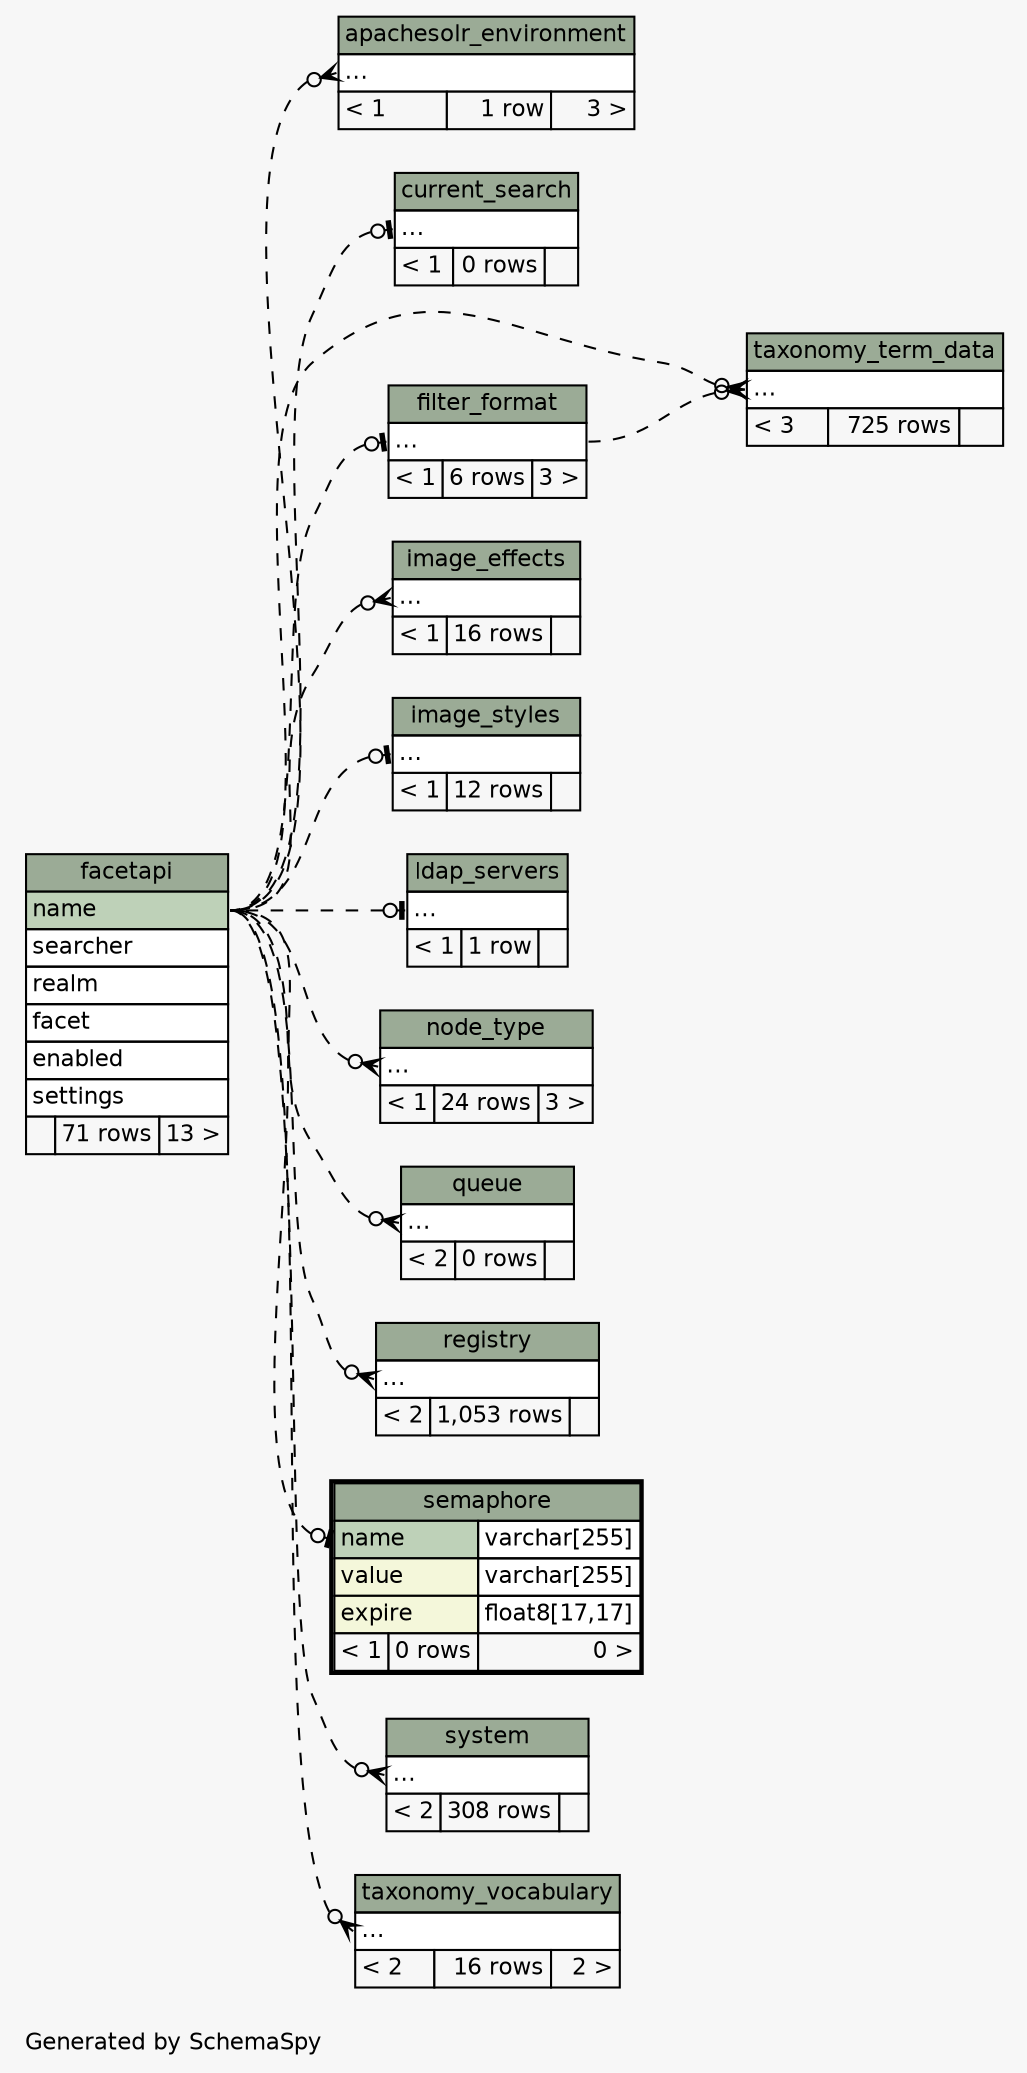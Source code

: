 // dot 2.30.1 on Mac OS X 10.8.3
// SchemaSpy rev 590
digraph "impliedTwoDegreesRelationshipsDiagram" {
  graph [
    rankdir="RL"
    bgcolor="#f7f7f7"
    label="\nGenerated by SchemaSpy"
    labeljust="l"
    nodesep="0.18"
    ranksep="0.46"
    fontname="Helvetica"
    fontsize="11"
  ];
  node [
    fontname="Helvetica"
    fontsize="11"
    shape="plaintext"
  ];
  edge [
    arrowsize="0.8"
  ];
  "apachesolr_environment":"elipses":w -> "facetapi":"name":e [arrowhead=none dir=back arrowtail=crowodot style=dashed];
  "current_search":"elipses":w -> "facetapi":"name":e [arrowhead=none dir=back arrowtail=teeodot style=dashed];
  "filter_format":"elipses":w -> "facetapi":"name":e [arrowhead=none dir=back arrowtail=teeodot style=dashed];
  "image_effects":"elipses":w -> "facetapi":"name":e [arrowhead=none dir=back arrowtail=crowodot style=dashed];
  "image_styles":"elipses":w -> "facetapi":"name":e [arrowhead=none dir=back arrowtail=teeodot style=dashed];
  "ldap_servers":"elipses":w -> "facetapi":"name":e [arrowhead=none dir=back arrowtail=teeodot style=dashed];
  "node_type":"elipses":w -> "facetapi":"name":e [arrowhead=none dir=back arrowtail=crowodot style=dashed];
  "queue":"elipses":w -> "facetapi":"name":e [arrowhead=none dir=back arrowtail=crowodot style=dashed];
  "registry":"elipses":w -> "facetapi":"name":e [arrowhead=none dir=back arrowtail=crowodot style=dashed];
  "semaphore":"name":w -> "facetapi":"name":e [arrowhead=none dir=back arrowtail=teeodot style=dashed];
  "system":"elipses":w -> "facetapi":"name":e [arrowhead=none dir=back arrowtail=crowodot style=dashed];
  "taxonomy_term_data":"elipses":w -> "filter_format":"elipses":e [arrowhead=none dir=back arrowtail=crowodot style=dashed];
  "taxonomy_term_data":"elipses":w -> "facetapi":"name":e [arrowhead=none dir=back arrowtail=crowodot style=dashed];
  "taxonomy_vocabulary":"elipses":w -> "facetapi":"name":e [arrowhead=none dir=back arrowtail=crowodot style=dashed];
  "apachesolr_environment" [
    label=<
    <TABLE BORDER="0" CELLBORDER="1" CELLSPACING="0" BGCOLOR="#ffffff">
      <TR><TD COLSPAN="3" BGCOLOR="#9bab96" ALIGN="CENTER">apachesolr_environment</TD></TR>
      <TR><TD PORT="elipses" COLSPAN="3" ALIGN="LEFT">...</TD></TR>
      <TR><TD ALIGN="LEFT" BGCOLOR="#f7f7f7">&lt; 1</TD><TD ALIGN="RIGHT" BGCOLOR="#f7f7f7">1 row</TD><TD ALIGN="RIGHT" BGCOLOR="#f7f7f7">3 &gt;</TD></TR>
    </TABLE>>
    URL="apachesolr_environment.html"
    tooltip="apachesolr_environment"
  ];
  "current_search" [
    label=<
    <TABLE BORDER="0" CELLBORDER="1" CELLSPACING="0" BGCOLOR="#ffffff">
      <TR><TD COLSPAN="3" BGCOLOR="#9bab96" ALIGN="CENTER">current_search</TD></TR>
      <TR><TD PORT="elipses" COLSPAN="3" ALIGN="LEFT">...</TD></TR>
      <TR><TD ALIGN="LEFT" BGCOLOR="#f7f7f7">&lt; 1</TD><TD ALIGN="RIGHT" BGCOLOR="#f7f7f7">0 rows</TD><TD ALIGN="RIGHT" BGCOLOR="#f7f7f7">  </TD></TR>
    </TABLE>>
    URL="current_search.html"
    tooltip="current_search"
  ];
  "facetapi" [
    label=<
    <TABLE BORDER="0" CELLBORDER="1" CELLSPACING="0" BGCOLOR="#ffffff">
      <TR><TD COLSPAN="3" BGCOLOR="#9bab96" ALIGN="CENTER">facetapi</TD></TR>
      <TR><TD PORT="name" COLSPAN="3" BGCOLOR="#bed1b8" ALIGN="LEFT">name</TD></TR>
      <TR><TD PORT="searcher" COLSPAN="3" ALIGN="LEFT">searcher</TD></TR>
      <TR><TD PORT="realm" COLSPAN="3" ALIGN="LEFT">realm</TD></TR>
      <TR><TD PORT="facet" COLSPAN="3" ALIGN="LEFT">facet</TD></TR>
      <TR><TD PORT="enabled" COLSPAN="3" ALIGN="LEFT">enabled</TD></TR>
      <TR><TD PORT="settings" COLSPAN="3" ALIGN="LEFT">settings</TD></TR>
      <TR><TD ALIGN="LEFT" BGCOLOR="#f7f7f7">  </TD><TD ALIGN="RIGHT" BGCOLOR="#f7f7f7">71 rows</TD><TD ALIGN="RIGHT" BGCOLOR="#f7f7f7">13 &gt;</TD></TR>
    </TABLE>>
    URL="facetapi.html"
    tooltip="facetapi"
  ];
  "filter_format" [
    label=<
    <TABLE BORDER="0" CELLBORDER="1" CELLSPACING="0" BGCOLOR="#ffffff">
      <TR><TD COLSPAN="3" BGCOLOR="#9bab96" ALIGN="CENTER">filter_format</TD></TR>
      <TR><TD PORT="elipses" COLSPAN="3" ALIGN="LEFT">...</TD></TR>
      <TR><TD ALIGN="LEFT" BGCOLOR="#f7f7f7">&lt; 1</TD><TD ALIGN="RIGHT" BGCOLOR="#f7f7f7">6 rows</TD><TD ALIGN="RIGHT" BGCOLOR="#f7f7f7">3 &gt;</TD></TR>
    </TABLE>>
    URL="filter_format.html"
    tooltip="filter_format"
  ];
  "image_effects" [
    label=<
    <TABLE BORDER="0" CELLBORDER="1" CELLSPACING="0" BGCOLOR="#ffffff">
      <TR><TD COLSPAN="3" BGCOLOR="#9bab96" ALIGN="CENTER">image_effects</TD></TR>
      <TR><TD PORT="elipses" COLSPAN="3" ALIGN="LEFT">...</TD></TR>
      <TR><TD ALIGN="LEFT" BGCOLOR="#f7f7f7">&lt; 1</TD><TD ALIGN="RIGHT" BGCOLOR="#f7f7f7">16 rows</TD><TD ALIGN="RIGHT" BGCOLOR="#f7f7f7">  </TD></TR>
    </TABLE>>
    URL="image_effects.html"
    tooltip="image_effects"
  ];
  "image_styles" [
    label=<
    <TABLE BORDER="0" CELLBORDER="1" CELLSPACING="0" BGCOLOR="#ffffff">
      <TR><TD COLSPAN="3" BGCOLOR="#9bab96" ALIGN="CENTER">image_styles</TD></TR>
      <TR><TD PORT="elipses" COLSPAN="3" ALIGN="LEFT">...</TD></TR>
      <TR><TD ALIGN="LEFT" BGCOLOR="#f7f7f7">&lt; 1</TD><TD ALIGN="RIGHT" BGCOLOR="#f7f7f7">12 rows</TD><TD ALIGN="RIGHT" BGCOLOR="#f7f7f7">  </TD></TR>
    </TABLE>>
    URL="image_styles.html"
    tooltip="image_styles"
  ];
  "ldap_servers" [
    label=<
    <TABLE BORDER="0" CELLBORDER="1" CELLSPACING="0" BGCOLOR="#ffffff">
      <TR><TD COLSPAN="3" BGCOLOR="#9bab96" ALIGN="CENTER">ldap_servers</TD></TR>
      <TR><TD PORT="elipses" COLSPAN="3" ALIGN="LEFT">...</TD></TR>
      <TR><TD ALIGN="LEFT" BGCOLOR="#f7f7f7">&lt; 1</TD><TD ALIGN="RIGHT" BGCOLOR="#f7f7f7">1 row</TD><TD ALIGN="RIGHT" BGCOLOR="#f7f7f7">  </TD></TR>
    </TABLE>>
    URL="ldap_servers.html"
    tooltip="ldap_servers"
  ];
  "node_type" [
    label=<
    <TABLE BORDER="0" CELLBORDER="1" CELLSPACING="0" BGCOLOR="#ffffff">
      <TR><TD COLSPAN="3" BGCOLOR="#9bab96" ALIGN="CENTER">node_type</TD></TR>
      <TR><TD PORT="elipses" COLSPAN="3" ALIGN="LEFT">...</TD></TR>
      <TR><TD ALIGN="LEFT" BGCOLOR="#f7f7f7">&lt; 1</TD><TD ALIGN="RIGHT" BGCOLOR="#f7f7f7">24 rows</TD><TD ALIGN="RIGHT" BGCOLOR="#f7f7f7">3 &gt;</TD></TR>
    </TABLE>>
    URL="node_type.html"
    tooltip="node_type"
  ];
  "queue" [
    label=<
    <TABLE BORDER="0" CELLBORDER="1" CELLSPACING="0" BGCOLOR="#ffffff">
      <TR><TD COLSPAN="3" BGCOLOR="#9bab96" ALIGN="CENTER">queue</TD></TR>
      <TR><TD PORT="elipses" COLSPAN="3" ALIGN="LEFT">...</TD></TR>
      <TR><TD ALIGN="LEFT" BGCOLOR="#f7f7f7">&lt; 2</TD><TD ALIGN="RIGHT" BGCOLOR="#f7f7f7">0 rows</TD><TD ALIGN="RIGHT" BGCOLOR="#f7f7f7">  </TD></TR>
    </TABLE>>
    URL="queue.html"
    tooltip="queue"
  ];
  "registry" [
    label=<
    <TABLE BORDER="0" CELLBORDER="1" CELLSPACING="0" BGCOLOR="#ffffff">
      <TR><TD COLSPAN="3" BGCOLOR="#9bab96" ALIGN="CENTER">registry</TD></TR>
      <TR><TD PORT="elipses" COLSPAN="3" ALIGN="LEFT">...</TD></TR>
      <TR><TD ALIGN="LEFT" BGCOLOR="#f7f7f7">&lt; 2</TD><TD ALIGN="RIGHT" BGCOLOR="#f7f7f7">1,053 rows</TD><TD ALIGN="RIGHT" BGCOLOR="#f7f7f7">  </TD></TR>
    </TABLE>>
    URL="registry.html"
    tooltip="registry"
  ];
  "semaphore" [
    label=<
    <TABLE BORDER="2" CELLBORDER="1" CELLSPACING="0" BGCOLOR="#ffffff">
      <TR><TD COLSPAN="3" BGCOLOR="#9bab96" ALIGN="CENTER">semaphore</TD></TR>
      <TR><TD PORT="name" COLSPAN="2" BGCOLOR="#bed1b8" ALIGN="LEFT">name</TD><TD PORT="name.type" ALIGN="LEFT">varchar[255]</TD></TR>
      <TR><TD PORT="value" COLSPAN="2" BGCOLOR="#f4f7da" ALIGN="LEFT">value</TD><TD PORT="value.type" ALIGN="LEFT">varchar[255]</TD></TR>
      <TR><TD PORT="expire" COLSPAN="2" BGCOLOR="#f4f7da" ALIGN="LEFT">expire</TD><TD PORT="expire.type" ALIGN="LEFT">float8[17,17]</TD></TR>
      <TR><TD ALIGN="LEFT" BGCOLOR="#f7f7f7">&lt; 1</TD><TD ALIGN="RIGHT" BGCOLOR="#f7f7f7">0 rows</TD><TD ALIGN="RIGHT" BGCOLOR="#f7f7f7">0 &gt;</TD></TR>
    </TABLE>>
    URL="semaphore.html"
    tooltip="semaphore"
  ];
  "system" [
    label=<
    <TABLE BORDER="0" CELLBORDER="1" CELLSPACING="0" BGCOLOR="#ffffff">
      <TR><TD COLSPAN="3" BGCOLOR="#9bab96" ALIGN="CENTER">system</TD></TR>
      <TR><TD PORT="elipses" COLSPAN="3" ALIGN="LEFT">...</TD></TR>
      <TR><TD ALIGN="LEFT" BGCOLOR="#f7f7f7">&lt; 2</TD><TD ALIGN="RIGHT" BGCOLOR="#f7f7f7">308 rows</TD><TD ALIGN="RIGHT" BGCOLOR="#f7f7f7">  </TD></TR>
    </TABLE>>
    URL="system.html"
    tooltip="system"
  ];
  "taxonomy_term_data" [
    label=<
    <TABLE BORDER="0" CELLBORDER="1" CELLSPACING="0" BGCOLOR="#ffffff">
      <TR><TD COLSPAN="3" BGCOLOR="#9bab96" ALIGN="CENTER">taxonomy_term_data</TD></TR>
      <TR><TD PORT="elipses" COLSPAN="3" ALIGN="LEFT">...</TD></TR>
      <TR><TD ALIGN="LEFT" BGCOLOR="#f7f7f7">&lt; 3</TD><TD ALIGN="RIGHT" BGCOLOR="#f7f7f7">725 rows</TD><TD ALIGN="RIGHT" BGCOLOR="#f7f7f7">  </TD></TR>
    </TABLE>>
    URL="taxonomy_term_data.html"
    tooltip="taxonomy_term_data"
  ];
  "taxonomy_vocabulary" [
    label=<
    <TABLE BORDER="0" CELLBORDER="1" CELLSPACING="0" BGCOLOR="#ffffff">
      <TR><TD COLSPAN="3" BGCOLOR="#9bab96" ALIGN="CENTER">taxonomy_vocabulary</TD></TR>
      <TR><TD PORT="elipses" COLSPAN="3" ALIGN="LEFT">...</TD></TR>
      <TR><TD ALIGN="LEFT" BGCOLOR="#f7f7f7">&lt; 2</TD><TD ALIGN="RIGHT" BGCOLOR="#f7f7f7">16 rows</TD><TD ALIGN="RIGHT" BGCOLOR="#f7f7f7">2 &gt;</TD></TR>
    </TABLE>>
    URL="taxonomy_vocabulary.html"
    tooltip="taxonomy_vocabulary"
  ];
}
